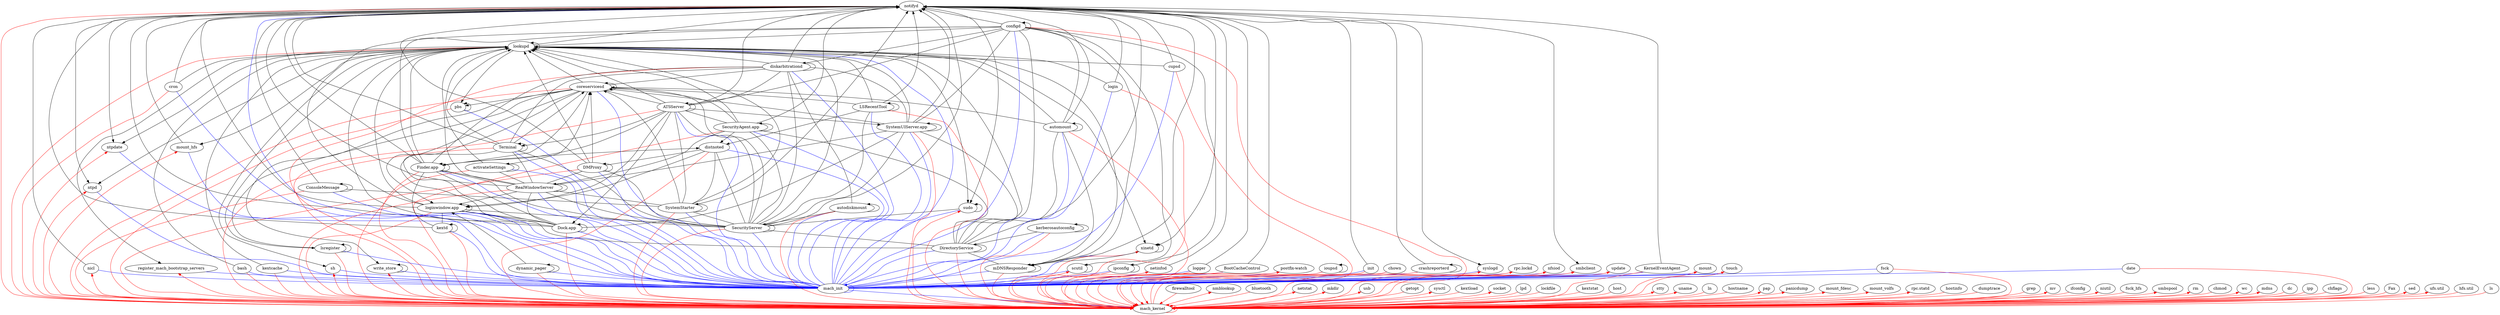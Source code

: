 digraph G {
"LSRecentTool" -> "LSRecentTool" [dir=back];
"lookupd" -> "sudo" [dir=forward];
"SecurityAgent.app" -> "SecurityAgent.app" [dir=back];
"lookupd" -> "Dock.app" [dir=back];
"xinetd" -> "xinetd" [dir=back];
"postfix-watch" -> "mach_init" [dir=none,color=blue];
"coreservicesd" -> "mach_kernel" [dir=none,color=red];
"nicl" -> "mach_kernel" [dir=back,color=red];
"diskarbitrationd" -> "Terminal" [dir=none];
"firewalltool" -> "mach_kernel" [dir=forward,color=red];
"nmblookup" -> "mach_kernel" [dir=back,color=red];
"configd" -> "lookupd" [dir=none];
"configd" -> "mach_kernel" [dir=none,color=red];
"SecurityAgent.app" -> "mach_kernel" [dir=forward,color=red];
"DMProxy" -> "DMProxy" [dir=back];
"DirectoryService" -> "mDNSResponder" [dir=none];
"bluetooth" -> "mach_kernel" [dir=forward,color=red];
"diskarbitrationd" -> "SecurityServer" [dir=none];
"notifyd" -> "Finder.app" [dir=back];
"ioupsd" -> "mach_kernel" [dir=forward,color=red];
"netstat" -> "mach_kernel" [dir=back,color=red];
"SecurityServer" -> "mach_init" [dir=none,color=blue];
"automount" -> "mDNSResponder" [dir=forward];
"distnoted" -> "SecurityServer" [dir=none];
"SystemStarter" -> "mach_init" [dir=none,color=blue];
"diskarbitrationd" -> "Finder.app" [dir=none];
"kextd" -> "mach_init" [dir=none,color=blue];
"LSRecentTool" -> "distnoted" [dir=forward];
"lookupd" -> "LSRecentTool" [dir=back];
"mkdir" -> "mach_kernel" [dir=back,color=red];
"chown" -> "mach_kernel" [dir=forward,color=red];
"lookupd" -> "cron" [dir=back];
"lookupd" -> "register_mach_bootstrap_servers" [dir=forward];
"kerberosautoconfig" -> "kerberosautoconfig" [dir=back];
"lookupd" -> "ATSServer" [dir=back];
"notifyd" -> "mount_hfs" [dir=back];
"netinfod" -> "mach_init" [dir=none,color=blue];
"notifyd" -> "sudo" [dir=forward];
"notifyd" -> "xinetd" [dir=forward];
"notifyd" -> "logger" [dir=back];
"ioupsd" -> "ioupsd" [dir=back];
"notifyd" -> "SystemStarter" [dir=back];
"dynamic_pager" -> "mach_kernel" [dir=forward,color=red];
"BootCacheControl" -> "mach_init" [dir=none,color=blue];
"sudo" -> "mach_kernel" [dir=back,color=red];
"loginwindow.app" -> "loginwindow.app" [dir=back];
"usb" -> "mach_kernel" [dir=back,color=red];
"xinetd" -> "mach_init" [dir=none,color=blue];
"Terminal" -> "Dock.app" [dir=none];
"notifyd" -> "nicl" [dir=back];
"init" -> "mach_init" [dir=none,color=blue];
"lookupd" -> "bash" [dir=back];
"Terminal" -> "SecurityServer" [dir=none];
"lookupd" -> "DMProxy" [dir=back];
"rpc.lockd" -> "mach_init" [dir=none,color=blue];
"SystemUIServer.app" -> "DirectoryService" [dir=none];
"coreservicesd" -> "Finder.app" [dir=none];
"crashreporterd" -> "mach_kernel" [dir=forward,color=red];
"coreservicesd" -> "Terminal" [dir=back];
"scutil" -> "scutil" [dir=back];
"Terminal" -> "mach_init" [dir=none,color=blue];
"nfsiod" -> "mach_kernel" [dir=back,color=red];
"init" -> "mach_kernel" [dir=forward,color=red];
"scutil" -> "mach_init" [dir=none,color=blue];
"getopt" -> "mach_kernel" [dir=forward,color=red];
"SystemUIServer.app" -> "mach_kernel" [dir=none,color=red];
"netinfod" -> "mach_kernel" [dir=back,color=red];
"sysctl" -> "mach_kernel" [dir=back,color=red];
"kerberosautoconfig" -> "mach_init" [dir=none,color=blue];
"distnoted" -> "mach_kernel" [dir=forward,color=red];
"kextload" -> "mach_kernel" [dir=forward,color=red];
"notifyd" -> "mach_kernel" [dir=back,color=red];
"socket" -> "mach_kernel" [dir=back,color=red];
"ATSServer" -> "SecurityServer" [dir=none];
"chown" -> "mach_init" [dir=none,color=blue];
"LSRecentTool" -> "mach_init" [dir=none,color=blue];
"lpd" -> "mach_kernel" [dir=forward,color=red];
"lockfile" -> "mach_kernel" [dir=forward,color=red];
"update" -> "mach_init" [dir=none,color=blue];
"kextstat" -> "mach_kernel" [dir=forward,color=red];
"ATSServer" -> "mach_init" [dir=none,color=blue];
"login" -> "mach_init" [dir=none,color=blue];
"host" -> "mach_kernel" [dir=forward,color=red];
"mount" -> "mach_kernel" [dir=back,color=red];
"Finder.app" -> "Finder.app" [dir=back];
"coreservicesd" -> "SystemUIServer.app" [dir=back];
"automount" -> "DirectoryService" [dir=none];
"notifyd" -> "ConsoleMessage" [dir=back];
"Finder.app" -> "mach_init" [dir=none,color=blue];
"automount" -> "automount" [dir=back];
"touch" -> "mach_init" [dir=none,color=blue];
"activateSettings" -> "activateSettings" [dir=back];
"nfsiod" -> "mach_init" [dir=none,color=blue];
"ntpdate" -> "mach_init" [dir=none,color=blue];
"notifyd" -> "diskarbitrationd" [dir=back];
"coreservicesd" -> "lsregister" [dir=none];
"mach_kernel" -> "mach_kernel" [dir=back,color=red,color=red];
"lookupd" -> "coreservicesd" [dir=back];
"kerberosautoconfig" -> "DirectoryService" [dir=none];
"lookupd" -> "RealWindowServer" [dir=back];
"mach_init" -> "mach_init" [dir=back,color=blue,color=blue];
"notifyd" -> "syslogd" [dir=forward];
"notifyd" -> "ATSServer" [dir=back];
"configd" -> "ATSServer" [dir=none];
"notifyd" -> "lookupd" [dir=back];
"ConsoleMessage" -> "ConsoleMessage" [dir=back];
"lookupd" -> "DirectoryService" [dir=back];
"configd" -> "configd" [dir=back];
"RealWindowServer" -> "mach_kernel" [dir=none,color=red];
"ATSServer" -> "Dock.app" [dir=forward];
"ntpd" -> "mach_kernel" [dir=back,color=red];
"diskarbitrationd" -> "coreservicesd" [dir=none];
"lsregister" -> "lsregister" [dir=back];
"coreservicesd" -> "LSRecentTool" [dir=none];
"loginwindow.app" -> "Dock.app" [dir=none];
"lookupd" -> "mDNSResponder" [dir=forward];
"notifyd" -> "Terminal" [dir=back];
"logger" -> "mach_init" [dir=none,color=blue];
"SystemStarter" -> "mach_kernel" [dir=none,color=red];
"BootCacheControl" -> "mach_kernel" [dir=forward,color=red];
"lookupd" -> "mach_kernel" [dir=forward,color=red];
"syslogd" -> "mach_init" [dir=none,color=blue];
"ATSServer" -> "SecurityAgent.app" [dir=none];
"DirectoryService" -> "mach_init" [dir=none,color=blue];
"notifyd" -> "login" [dir=back];
"kextd" -> "kextd" [dir=back];
"stty" -> "mach_kernel" [dir=back,color=red];
"Terminal" -> "RealWindowServer" [dir=none];
"uname" -> "mach_kernel" [dir=back,color=red];
"SecurityAgent.app" -> "DirectoryService" [dir=none];
"notifyd" -> "SecurityAgent.app" [dir=back];
"coreservicesd" -> "SystemStarter" [dir=back];
"bash" -> "mach_init" [dir=none,color=blue];
"distnoted" -> "SystemStarter" [dir=none];
"notifyd" -> "automount" [dir=back];
"notifyd" -> "init" [dir=back];
"notifyd" -> "cron" [dir=back];
"pbs" -> "mach_init" [dir=none,color=blue];
"SecurityServer" -> "mach_kernel" [dir=none,color=red];
"configd" -> "automount" [dir=none];
"mount_hfs" -> "mach_init" [dir=none,color=blue];
"Terminal" -> "mach_kernel" [dir=none,color=red];
"ln" -> "mach_kernel" [dir=forward,color=red];
"notifyd" -> "configd" [dir=back];
"diskarbitrationd" -> "diskarbitrationd" [dir=back];
"lookupd" -> "mount_hfs" [dir=forward];
"loginwindow.app" -> "mach_init" [dir=none,color=blue];
"SystemUIServer.app" -> "SystemUIServer.app" [dir=back];
"notifyd" -> "LSRecentTool" [dir=back];
"hostname" -> "mach_kernel" [dir=forward,color=red];
"activateSettings" -> "RealWindowServer" [dir=none];
"pap" -> "mach_kernel" [dir=back,color=red];
"lookupd" -> "login" [dir=back];
"write_store" -> "mach_kernel" [dir=back,color=red];
"lookupd" -> "Finder.app" [dir=back];
"panicdump" -> "mach_kernel" [dir=back,color=red];
"coreservicesd" -> "coreservicesd" [dir=back];
"lookupd" -> "activateSettings" [dir=back];
"loginwindow.app" -> "dynamic_pager" [dir=back];
"mount_fdesc" -> "mach_kernel" [dir=back,color=red];
"xinetd" -> "mach_kernel" [dir=back,color=red];
"lsregister" -> "mach_init" [dir=none,color=blue];
"register_mach_bootstrap_servers" -> "mach_init" [dir=none,color=blue];
"sudo" -> "mach_init" [dir=none,color=blue];
"coreservicesd" -> "mach_init" [dir=none,color=blue];
"notifyd" -> "smbclient" [dir=forward];
"coreservicesd" -> "write_store" [dir=forward];
"pbs" -> "mach_kernel" [dir=none,color=red];
"Finder.app" -> "mach_kernel" [dir=none,color=red];
"ATSServer" -> "ATSServer" [dir=back];
"autodiskmount" -> "autodiskmount" [dir=back];
"mount_volfs" -> "mach_kernel" [dir=back,color=red];
"bash" -> "mach_kernel" [dir=forward,color=red];
"lookupd" -> "diskarbitrationd" [dir=back];
"SystemUIServer.app" -> "Dock.app" [dir=none];
"SecurityAgent.app" -> "SecurityServer" [dir=none];
"rpc.statd" -> "mach_kernel" [dir=back,color=red];
"loginwindow.app" -> "mach_kernel" [dir=none,color=red];
"configd" -> "DirectoryService" [dir=none];
"kextcache" -> "mach_kernel" [dir=forward,color=red];
"sh" -> "mach_kernel" [dir=back,color=red];
"distnoted" -> "loginwindow.app" [dir=forward];
"hostinfo" -> "mach_kernel" [dir=forward,color=red];
"dumptrace" -> "mach_kernel" [dir=forward,color=red];
"notifyd" -> "DMProxy" [dir=back];
"lookupd" -> "loginwindow.app" [dir=back];
"notifyd" -> "ntpdate" [dir=forward];
"notifyd" -> "Dock.app" [dir=back];
"Dock.app" -> "mach_kernel" [dir=forward,color=red];
"distnoted" -> "DMProxy" [dir=none];
"distnoted" -> "mach_init" [dir=none,color=blue];
"SystemStarter" -> "SecurityServer" [dir=none];
"coreservicesd" -> "pbs" [dir=forward];
"fsck" -> "mach_init" [dir=none,color=blue];
"notifyd" -> "RealWindowServer" [dir=back];
"lookupd" -> "cupsd" [dir=back];
"sudo" -> "SecurityServer" [dir=none];
"RealWindowServer" -> "loginwindow.app" [dir=none];
"ipconfig" -> "mach_init" [dir=none,color=blue];
"lookupd" -> "automount" [dir=back];
"notifyd" -> "SystemUIServer.app" [dir=back];
"lookupd" -> "pbs" [dir=forward];
"grep" -> "mach_kernel" [dir=forward,color=red];
"notifyd" -> "DirectoryService" [dir=back];
"ATSServer" -> "Finder.app" [dir=forward];
"mv" -> "mach_kernel" [dir=back,color=red];
"ifconfig" -> "mach_kernel" [dir=forward,color=red];
"KernelEventAgent" -> "mach_init" [dir=none,color=blue];
"niutil" -> "mach_kernel" [dir=back,color=red];
"Finder.app" -> "Dock.app" [dir=none];
"Dock.app" -> "RealWindowServer" [dir=none];
"automount" -> "mach_kernel" [dir=none,color=red];
"ATSServer" -> "loginwindow.app" [dir=forward];
"LSRecentTool" -> "mach_kernel" [dir=forward,color=red];
"touch" -> "mach_kernel" [dir=back,color=red];
"kextcache" -> "mach_init" [dir=none,color=blue];
"mDNSResponder" -> "mach_kernel" [dir=none,color=red];
"activateSettings" -> "mach_kernel" [dir=forward,color=red];
"coreservicesd" -> "activateSettings" [dir=back];
"kerberosautoconfig" -> "mach_kernel" [dir=forward,color=red];
"lookupd" -> "ntpdate" [dir=forward];
"notifyd" -> "kextd" [dir=back];
"lookupd" -> "SecurityServer" [dir=back];
"dynamic_pager" -> "dynamic_pager" [dir=back];
"crashreporterd" -> "mach_init" [dir=none,color=blue];
"LSRecentTool" -> "SecurityServer" [dir=none];
"write_store" -> "write_store" [dir=back];
"coreservicesd" -> "DMProxy" [dir=back];
"loginwindow.app" -> "SecurityServer" [dir=none];
"fsck_hfs" -> "mach_kernel" [dir=forward,color=red];
"smbspool" -> "mach_kernel" [dir=back,color=red];
"SecurityAgent.app" -> "distnoted" [dir=forward];
"distnoted" -> "Finder.app" [dir=back];
"rm" -> "mach_kernel" [dir=back,color=red];
"sh" -> "mach_init" [dir=none,color=blue];
"notifyd" -> "cupsd" [dir=back];
"cupsd" -> "mach_kernel" [dir=forward,color=red];
"chmod" -> "mach_kernel" [dir=forward,color=red];
"configd" -> "Finder.app" [dir=none];
"coreservicesd" -> "automount" [dir=back];
"configd" -> "diskarbitrationd" [dir=none];
"SystemUIServer.app" -> "mach_init" [dir=none,color=blue];
"wc" -> "mach_kernel" [dir=back,color=red];
"configd" -> "ipconfig" [dir=none];
"crashreporterd" -> "crashreporterd" [dir=back];
"fsck" -> "mach_kernel" [dir=forward,color=red];
"update" -> "mach_kernel" [dir=back,color=red];
"lookupd" -> "sh" [dir=forward];
"notifyd" -> "KernelEventAgent" [dir=back];
"notifyd" -> "ntpd" [dir=forward];
"DirectoryService" -> "mach_kernel" [dir=none,color=red];
"ConsoleMessage" -> "mach_init" [dir=none,color=blue];
"RealWindowServer" -> "SecurityServer" [dir=none];
"ioupsd" -> "mach_init" [dir=none,color=blue];
"mdns" -> "mach_kernel" [dir=back,color=red];
"dc" -> "mach_kernel" [dir=forward,color=red];
"SecurityAgent.app" -> "RealWindowServer" [dir=none];
"SystemUIServer.app" -> "RealWindowServer" [dir=none];
"mount" -> "mach_init" [dir=none,color=blue];
"notifyd" -> "mDNSResponder" [dir=back];
"coreservicesd" -> "ATSServer" [dir=none];
"cupsd" -> "mach_init" [dir=none,color=blue];
"ipp" -> "mach_kernel" [dir=forward,color=red];
"logger" -> "mach_kernel" [dir=forward,color=red];
"ATSServer" -> "mach_kernel" [dir=forward,color=red];
"mount_hfs" -> "mach_kernel" [dir=back,color=red];
"coreservicesd" -> "loginwindow.app" [dir=forward];
"ConsoleMessage" -> "SystemStarter" [dir=none];
"autodiskmount" -> "mach_kernel" [dir=forward,color=red];
"DMProxy" -> "RealWindowServer" [dir=none];
"ntpd" -> "mach_init" [dir=none,color=blue];
"rpc.lockd" -> "mach_kernel" [dir=back,color=red];
"Dock.app" -> "mach_init" [dir=none,color=blue];
"configd" -> "SystemUIServer.app" [dir=none];
"dynamic_pager" -> "mach_init" [dir=none,color=blue];
"cron" -> "mach_init" [dir=none,color=blue];
"smbclient" -> "mach_init" [dir=none,color=blue];
"mDNSResponder" -> "mach_init" [dir=none,color=blue];
"mach_init" -> "mach_kernel" [dir=none,color=red,color=blue];
"ATSServer" -> "Terminal" [dir=forward];
"xinetd" -> "mDNSResponder" [dir=none];
"notifyd" -> "BootCacheControl" [dir=back];
"ntpdate" -> "mach_kernel" [dir=back,color=red];
"Dock.app" -> "Dock.app" [dir=back];
"lookupd" -> "mach_init" [dir=none,color=blue];
"chflags" -> "mach_kernel" [dir=forward,color=red];
"scutil" -> "mach_kernel" [dir=back,color=red];
"configd" -> "scutil" [dir=none];
"lookupd" -> "lookupd" [dir=back];
"lsregister" -> "mach_kernel" [dir=forward,color=red];
"Terminal" -> "Terminal" [dir=back];
"autodiskmount" -> "mach_init" [dir=none,color=blue];
"SystemStarter" -> "SystemStarter" [dir=back];
"date" -> "mach_kernel" [dir=forward,color=red];
"coreservicesd" -> "SecurityServer" [dir=none];
"configd" -> "mDNSResponder" [dir=none];
"lookupd" -> "Terminal" [dir=back];
"lookupd" -> "SystemStarter" [dir=back];
"date" -> "mach_init" [dir=none,color=blue];
"autodiskmount" -> "SecurityServer" [dir=none];
"loginwindow.app" -> "DirectoryService" [dir=none];
"DMProxy" -> "mach_kernel" [dir=forward,color=red];
"less" -> "mach_kernel" [dir=forward,color=red];
"RealWindowServer" -> "RealWindowServer" [dir=back];
"notifyd" -> "loginwindow.app" [dir=back];
"lookupd" -> "lsregister" [dir=forward];
"register_mach_bootstrap_servers" -> "mach_kernel" [dir=back,color=red];
"login" -> "mach_kernel" [dir=forward,color=red];
"lookupd" -> "xinetd" [dir=forward];
"smbclient" -> "mach_kernel" [dir=back,color=red];
"diskarbitrationd" -> "autodiskmount" [dir=none];
"RealWindowServer" -> "mach_init" [dir=none,color=blue];
"coreservicesd" -> "Dock.app" [dir=none];
"SecurityServer" -> "DirectoryService" [dir=none];
"notifyd" -> "crashreporterd" [dir=back];
"write_store" -> "mach_init" [dir=none,color=blue];
"cron" -> "mach_kernel" [dir=forward,color=red];
"ipconfig" -> "ipconfig" [dir=back];
"ATSServer" -> "SystemStarter" [dir=none];
"Fax" -> "mach_kernel" [dir=forward,color=red];
"coreservicesd" -> "SecurityAgent.app" [dir=none];
"postfix-watch" -> "mach_kernel" [dir=back,color=red];
"diskarbitrationd" -> "SystemUIServer.app" [dir=none];
"RealWindowServer" -> "SystemStarter" [dir=none];
"sed" -> "mach_kernel" [dir=back,color=red];
"diskarbitrationd" -> "mach_init" [dir=none,color=blue];
"notifyd" -> "netinfod" [dir=back];
"DMProxy" -> "SecurityServer" [dir=none];
"SecurityAgent.app" -> "mach_init" [dir=none,color=blue];
"configd" -> "mach_init" [dir=none,color=blue];
"lookupd" -> "SystemUIServer.app" [dir=back];
"ipconfig" -> "mach_kernel" [dir=forward,color=red];
"syslogd" -> "mach_kernel" [dir=back,color=red];
"kextd" -> "mach_kernel" [dir=forward,color=red];
"ufs.util" -> "mach_kernel" [dir=back,color=red];
"SystemUIServer.app" -> "SecurityServer" [dir=none];
"activateSettings" -> "mach_init" [dir=none,color=blue];
"sudo" -> "sudo" [dir=back];
"mDNSResponder" -> "mDNSResponder" [dir=back];
"notifyd" -> "mach_init" [dir=none,color=blue];
"Finder.app" -> "SecurityServer" [dir=none];
"nicl" -> "mach_init" [dir=none,color=blue];
"ConsoleMessage" -> "mach_kernel" [dir=forward,color=red];
"automount" -> "mach_init" [dir=none,color=blue];
"lookupd" -> "SecurityAgent.app" [dir=back];
"hfs.util" -> "mach_kernel" [dir=forward,color=red];
"SecurityServer" -> "SecurityServer" [dir=back];
"loginwindow.app" -> "kextd" [dir=none];
"DirectoryService" -> "DirectoryService" [dir=back];
"ls" -> "mach_kernel" [dir=forward,color=red];
"diskarbitrationd" -> "mach_kernel" [dir=none,color=red];
"Finder.app" -> "RealWindowServer" [dir=none];
"pbs" -> "pbs" [dir=back];
"KernelEventAgent" -> "mach_kernel" [dir=forward,color=red];
"notifyd" -> "SecurityServer" [dir=back];
"DMProxy" -> "mach_init" [dir=none,color=blue];
"configd" -> "loginwindow.app" [dir=none];
"lookupd" -> "kextcache" [dir=back];
"ATSServer" -> "SystemUIServer.app" [dir=forward];
"Finder.app" -> "kextd" [dir=none];
"diskarbitrationd" -> "ATSServer" [dir=none];
"lookupd" -> "ntpd" [dir=forward];
}
